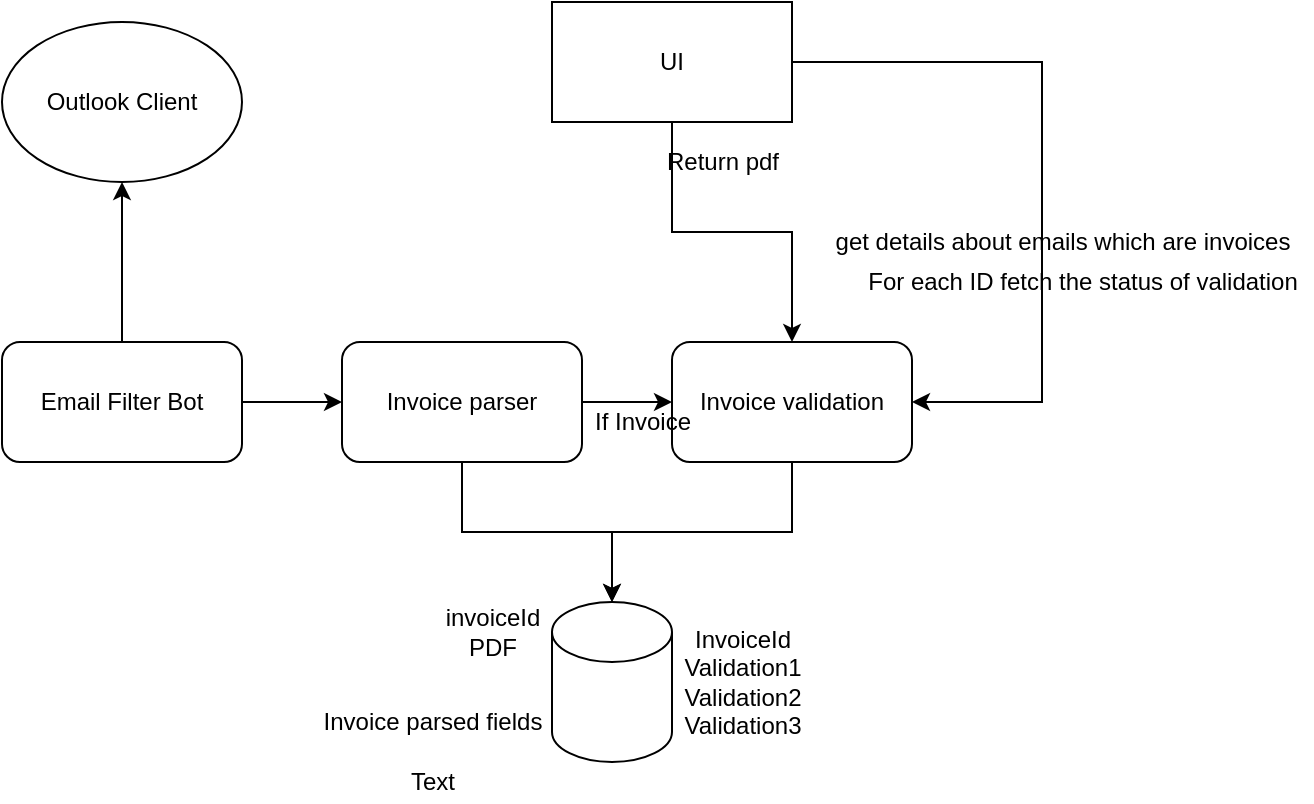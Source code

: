 <mxfile version="15.8.8" type="github">
  <diagram id="cC8-WRztXhtqzdF1TvB3" name="Page-1">
    <mxGraphModel dx="868" dy="450" grid="1" gridSize="10" guides="1" tooltips="1" connect="1" arrows="1" fold="1" page="1" pageScale="1" pageWidth="827" pageHeight="1169" math="0" shadow="0">
      <root>
        <mxCell id="0" />
        <mxCell id="1" parent="0" />
        <mxCell id="29YaXaSGXWP-zVD464Du-1" style="edgeStyle=orthogonalEdgeStyle;rounded=0;orthogonalLoop=1;jettySize=auto;html=1;entryX=1;entryY=0.5;entryDx=0;entryDy=0;" edge="1" parent="1" source="29YaXaSGXWP-zVD464Du-3" target="29YaXaSGXWP-zVD464Du-11">
          <mxGeometry relative="1" as="geometry">
            <mxPoint x="490" y="230" as="targetPoint" />
            <Array as="points">
              <mxPoint x="570" y="100" />
              <mxPoint x="570" y="270" />
            </Array>
          </mxGeometry>
        </mxCell>
        <mxCell id="29YaXaSGXWP-zVD464Du-2" style="edgeStyle=orthogonalEdgeStyle;rounded=0;orthogonalLoop=1;jettySize=auto;html=1;" edge="1" parent="1" source="29YaXaSGXWP-zVD464Du-3" target="29YaXaSGXWP-zVD464Du-11">
          <mxGeometry relative="1" as="geometry" />
        </mxCell>
        <mxCell id="29YaXaSGXWP-zVD464Du-3" value="UI" style="rounded=0;whiteSpace=wrap;html=1;" vertex="1" parent="1">
          <mxGeometry x="325" y="70" width="120" height="60" as="geometry" />
        </mxCell>
        <mxCell id="29YaXaSGXWP-zVD464Du-4" value="" style="edgeStyle=orthogonalEdgeStyle;rounded=0;orthogonalLoop=1;jettySize=auto;html=1;" edge="1" parent="1" source="29YaXaSGXWP-zVD464Du-6" target="29YaXaSGXWP-zVD464Du-9">
          <mxGeometry relative="1" as="geometry" />
        </mxCell>
        <mxCell id="29YaXaSGXWP-zVD464Du-5" style="edgeStyle=orthogonalEdgeStyle;rounded=0;orthogonalLoop=1;jettySize=auto;html=1;entryX=0.5;entryY=1;entryDx=0;entryDy=0;" edge="1" parent="1" source="29YaXaSGXWP-zVD464Du-6" target="29YaXaSGXWP-zVD464Du-14">
          <mxGeometry relative="1" as="geometry">
            <mxPoint x="110" y="180" as="targetPoint" />
          </mxGeometry>
        </mxCell>
        <mxCell id="29YaXaSGXWP-zVD464Du-6" value="Email Filter Bot" style="rounded=1;whiteSpace=wrap;html=1;" vertex="1" parent="1">
          <mxGeometry x="50" y="240" width="120" height="60" as="geometry" />
        </mxCell>
        <mxCell id="29YaXaSGXWP-zVD464Du-7" value="" style="edgeStyle=orthogonalEdgeStyle;rounded=0;orthogonalLoop=1;jettySize=auto;html=1;" edge="1" parent="1" source="29YaXaSGXWP-zVD464Du-9" target="29YaXaSGXWP-zVD464Du-11">
          <mxGeometry relative="1" as="geometry" />
        </mxCell>
        <mxCell id="29YaXaSGXWP-zVD464Du-8" style="edgeStyle=orthogonalEdgeStyle;rounded=0;orthogonalLoop=1;jettySize=auto;html=1;" edge="1" parent="1" source="29YaXaSGXWP-zVD464Du-9" target="29YaXaSGXWP-zVD464Du-15">
          <mxGeometry relative="1" as="geometry" />
        </mxCell>
        <mxCell id="29YaXaSGXWP-zVD464Du-9" value="Invoice parser" style="rounded=1;whiteSpace=wrap;html=1;" vertex="1" parent="1">
          <mxGeometry x="220" y="240" width="120" height="60" as="geometry" />
        </mxCell>
        <mxCell id="29YaXaSGXWP-zVD464Du-10" style="edgeStyle=orthogonalEdgeStyle;rounded=0;orthogonalLoop=1;jettySize=auto;html=1;" edge="1" parent="1" source="29YaXaSGXWP-zVD464Du-11" target="29YaXaSGXWP-zVD464Du-15">
          <mxGeometry relative="1" as="geometry" />
        </mxCell>
        <mxCell id="29YaXaSGXWP-zVD464Du-11" value="Invoice validation" style="rounded=1;whiteSpace=wrap;html=1;" vertex="1" parent="1">
          <mxGeometry x="385" y="240" width="120" height="60" as="geometry" />
        </mxCell>
        <mxCell id="29YaXaSGXWP-zVD464Du-12" value="get details about emails which are invoices" style="text;html=1;align=center;verticalAlign=middle;resizable=0;points=[];autosize=1;strokeColor=none;fillColor=none;" vertex="1" parent="1">
          <mxGeometry x="460" y="180" width="240" height="20" as="geometry" />
        </mxCell>
        <mxCell id="29YaXaSGXWP-zVD464Du-13" value="For each ID fetch the status of validation" style="text;html=1;align=center;verticalAlign=middle;resizable=0;points=[];autosize=1;strokeColor=none;fillColor=none;" vertex="1" parent="1">
          <mxGeometry x="475" y="200" width="230" height="20" as="geometry" />
        </mxCell>
        <mxCell id="29YaXaSGXWP-zVD464Du-14" value="Outlook Client" style="ellipse;whiteSpace=wrap;html=1;" vertex="1" parent="1">
          <mxGeometry x="50" y="80" width="120" height="80" as="geometry" />
        </mxCell>
        <mxCell id="29YaXaSGXWP-zVD464Du-15" value="" style="shape=cylinder3;whiteSpace=wrap;html=1;boundedLbl=1;backgroundOutline=1;size=15;" vertex="1" parent="1">
          <mxGeometry x="325" y="370" width="60" height="80" as="geometry" />
        </mxCell>
        <mxCell id="29YaXaSGXWP-zVD464Du-16" value="If Invoice" style="text;html=1;align=center;verticalAlign=middle;resizable=0;points=[];autosize=1;strokeColor=none;fillColor=none;" vertex="1" parent="1">
          <mxGeometry x="340" y="270" width="60" height="20" as="geometry" />
        </mxCell>
        <mxCell id="29YaXaSGXWP-zVD464Du-17" value="InvoiceId&lt;br&gt;Validation1&lt;br&gt;Validation2&lt;br&gt;Validation3" style="text;html=1;align=center;verticalAlign=middle;resizable=0;points=[];autosize=1;strokeColor=none;fillColor=none;" vertex="1" parent="1">
          <mxGeometry x="385" y="380" width="70" height="60" as="geometry" />
        </mxCell>
        <mxCell id="29YaXaSGXWP-zVD464Du-18" value="Return pdf" style="text;html=1;align=center;verticalAlign=middle;resizable=0;points=[];autosize=1;strokeColor=none;fillColor=none;" vertex="1" parent="1">
          <mxGeometry x="375" y="140" width="70" height="20" as="geometry" />
        </mxCell>
        <mxCell id="29YaXaSGXWP-zVD464Du-19" value="Invoice parsed fields&lt;br&gt;" style="text;html=1;align=center;verticalAlign=middle;resizable=0;points=[];autosize=1;strokeColor=none;fillColor=none;" vertex="1" parent="1">
          <mxGeometry x="205" y="420" width="120" height="20" as="geometry" />
        </mxCell>
        <mxCell id="29YaXaSGXWP-zVD464Du-20" value="invoiceId&lt;br&gt;PDF" style="text;html=1;align=center;verticalAlign=middle;resizable=0;points=[];autosize=1;strokeColor=none;fillColor=none;" vertex="1" parent="1">
          <mxGeometry x="265" y="370" width="60" height="30" as="geometry" />
        </mxCell>
        <mxCell id="29YaXaSGXWP-zVD464Du-21" value="Text" style="text;html=1;align=center;verticalAlign=middle;resizable=0;points=[];autosize=1;strokeColor=none;fillColor=none;" vertex="1" parent="1">
          <mxGeometry x="245" y="450" width="40" height="20" as="geometry" />
        </mxCell>
      </root>
    </mxGraphModel>
  </diagram>
</mxfile>
